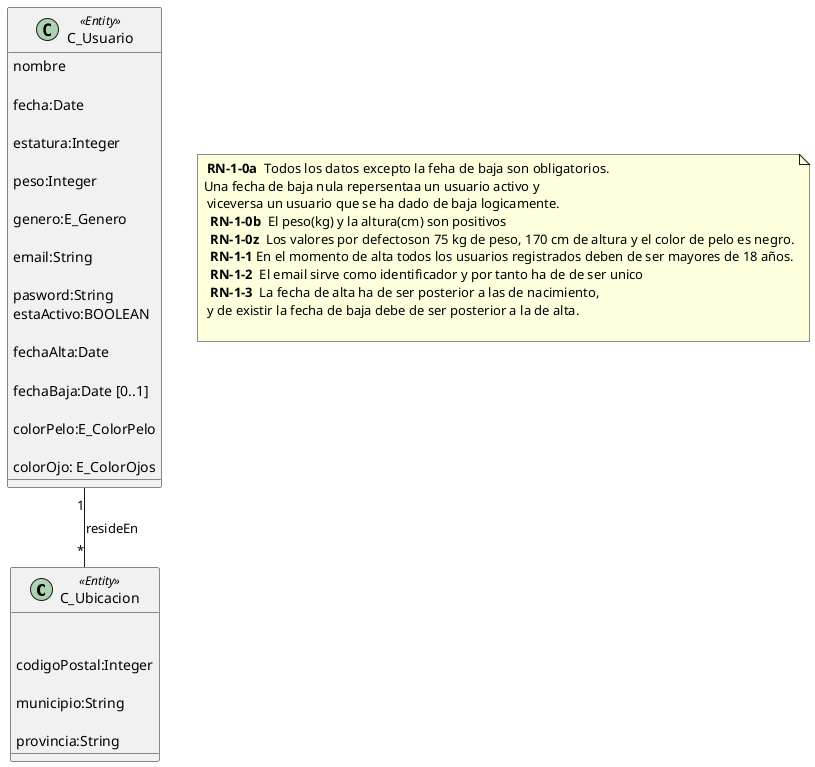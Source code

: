 @startuml

/'la autora es imane Alouane'/
class C_Ubicacion<<Entity>>{ 

 

codigoPostal:Integer 

municipio:String 

provincia:String 



} 


class C_Usuario<<Entity>>{ 

nombre 

fecha:Date

estatura:Integer  

peso:Integer 

genero:E_Genero 

email:String  

pasword:String 
estaActivo:BOOLEAN

fechaAlta:Date 

fechaBaja:Date [0..1] 

colorPelo:E_ColorPelo 

colorOjo: E_ColorOjos 

}

note as RN_usuarios
<b> RN-1-0a </b> Todos los datos excepto la feha de baja son obligatorios. 
Una fecha de baja nula repersentaa un usuario activo y
 viceversa un usuario que se ha dado de baja logicamente.
 <b> RN-1-0b </b> El peso(kg) y la altura(cm) son positivos
 <b> RN-1-0z </b> Los valores por defectoson 75 kg de peso, 170 cm de altura y el color de pelo es negro.
 <b> RN-1-1 </b>En el momento de alta todos los usuarios registrados deben de ser mayores de 18 años.
 <b> RN-1-2 </b> El email sirve como identificador y por tanto ha de de ser unico
 <b> RN-1-3 </b> La fecha de alta ha de ser posterior a las de nacimiento, 
 y de existir la fecha de baja debe de ser posterior a la de alta.

 end note

 C_Usuario"1"--"*" C_Ubicacion:resideEn

 @enduml